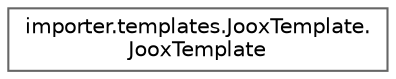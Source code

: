 digraph "Graphical Class Hierarchy"
{
 // LATEX_PDF_SIZE
  bgcolor="transparent";
  edge [fontname=Helvetica,fontsize=10,labelfontname=Helvetica,labelfontsize=10];
  node [fontname=Helvetica,fontsize=10,shape=box,height=0.2,width=0.4];
  rankdir="LR";
  Node0 [id="Node000000",label="importer.templates.JooxTemplate.\lJooxTemplate",height=0.2,width=0.4,color="grey40", fillcolor="white", style="filled",URL="$classimporter_1_1templates_1_1_joox_template_1_1_joox_template.html",tooltip=" "];
}
